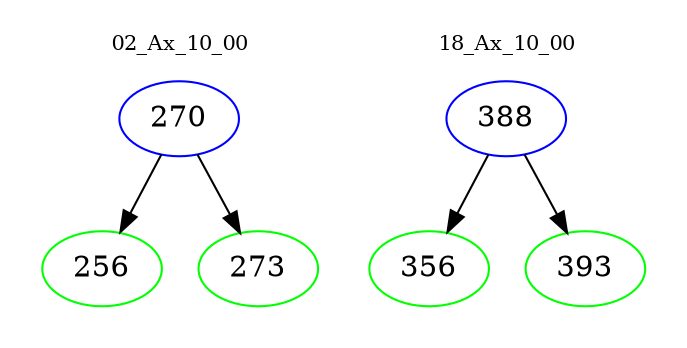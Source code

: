 digraph{
subgraph cluster_0 {
color = white
label = "02_Ax_10_00";
fontsize=10;
T0_270 [label="270", color="blue"]
T0_270 -> T0_256 [color="black"]
T0_256 [label="256", color="green"]
T0_270 -> T0_273 [color="black"]
T0_273 [label="273", color="green"]
}
subgraph cluster_1 {
color = white
label = "18_Ax_10_00";
fontsize=10;
T1_388 [label="388", color="blue"]
T1_388 -> T1_356 [color="black"]
T1_356 [label="356", color="green"]
T1_388 -> T1_393 [color="black"]
T1_393 [label="393", color="green"]
}
}
